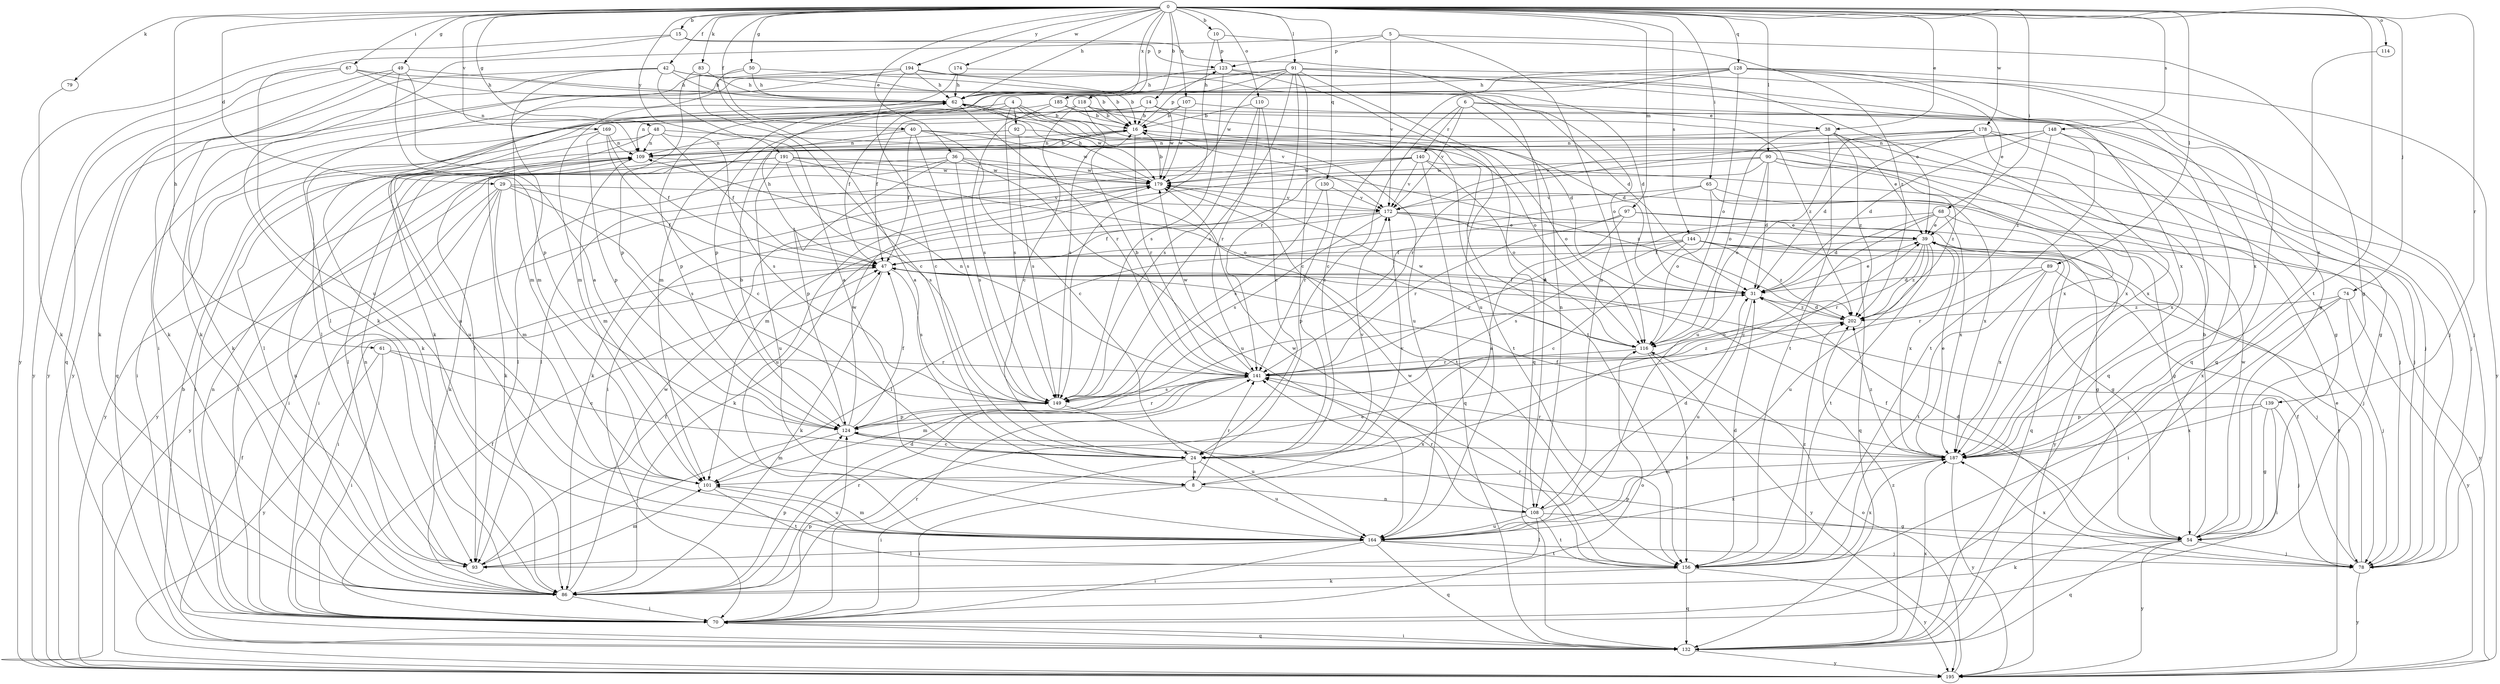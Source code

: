 strict digraph  {
0;
4;
5;
6;
8;
10;
14;
15;
16;
24;
29;
31;
36;
38;
39;
40;
42;
47;
48;
49;
50;
54;
61;
62;
65;
67;
68;
70;
74;
78;
79;
83;
86;
89;
90;
91;
92;
93;
97;
101;
107;
108;
109;
110;
114;
116;
118;
123;
124;
128;
130;
132;
139;
140;
141;
144;
148;
149;
156;
164;
169;
172;
174;
178;
179;
185;
187;
191;
194;
195;
202;
0 -> 10  [label=b];
0 -> 14  [label=b];
0 -> 15  [label=b];
0 -> 29  [label=d];
0 -> 36  [label=e];
0 -> 38  [label=e];
0 -> 40  [label=f];
0 -> 42  [label=f];
0 -> 48  [label=g];
0 -> 49  [label=g];
0 -> 50  [label=g];
0 -> 61  [label=h];
0 -> 62  [label=h];
0 -> 65  [label=i];
0 -> 67  [label=i];
0 -> 68  [label=i];
0 -> 74  [label=j];
0 -> 79  [label=k];
0 -> 83  [label=k];
0 -> 89  [label=l];
0 -> 90  [label=l];
0 -> 91  [label=l];
0 -> 97  [label=m];
0 -> 107  [label=n];
0 -> 110  [label=o];
0 -> 114  [label=o];
0 -> 118  [label=p];
0 -> 128  [label=q];
0 -> 130  [label=q];
0 -> 139  [label=r];
0 -> 144  [label=s];
0 -> 148  [label=s];
0 -> 156  [label=t];
0 -> 169  [label=v];
0 -> 174  [label=w];
0 -> 178  [label=w];
0 -> 185  [label=x];
0 -> 191  [label=y];
0 -> 194  [label=y];
4 -> 47  [label=f];
4 -> 86  [label=k];
4 -> 92  [label=l];
4 -> 116  [label=o];
4 -> 149  [label=s];
4 -> 156  [label=t];
4 -> 164  [label=u];
5 -> 54  [label=g];
5 -> 86  [label=k];
5 -> 108  [label=n];
5 -> 123  [label=p];
5 -> 172  [label=v];
6 -> 24  [label=c];
6 -> 38  [label=e];
6 -> 108  [label=n];
6 -> 132  [label=q];
6 -> 140  [label=r];
6 -> 172  [label=v];
8 -> 70  [label=i];
8 -> 108  [label=n];
8 -> 141  [label=r];
8 -> 172  [label=v];
10 -> 123  [label=p];
10 -> 149  [label=s];
10 -> 202  [label=z];
14 -> 16  [label=b];
14 -> 78  [label=j];
14 -> 93  [label=l];
14 -> 132  [label=q];
14 -> 179  [label=w];
15 -> 108  [label=n];
15 -> 123  [label=p];
15 -> 164  [label=u];
15 -> 195  [label=y];
16 -> 109  [label=n];
16 -> 116  [label=o];
16 -> 123  [label=p];
16 -> 141  [label=r];
24 -> 8  [label=a];
24 -> 70  [label=i];
24 -> 164  [label=u];
24 -> 172  [label=v];
29 -> 47  [label=f];
29 -> 70  [label=i];
29 -> 86  [label=k];
29 -> 101  [label=m];
29 -> 149  [label=s];
29 -> 172  [label=v];
29 -> 195  [label=y];
31 -> 39  [label=e];
31 -> 47  [label=f];
31 -> 164  [label=u];
31 -> 202  [label=z];
36 -> 93  [label=l];
36 -> 124  [label=p];
36 -> 149  [label=s];
36 -> 156  [label=t];
36 -> 164  [label=u];
36 -> 179  [label=w];
36 -> 195  [label=y];
38 -> 39  [label=e];
38 -> 109  [label=n];
38 -> 116  [label=o];
38 -> 156  [label=t];
38 -> 187  [label=x];
38 -> 202  [label=z];
39 -> 47  [label=f];
39 -> 54  [label=g];
39 -> 141  [label=r];
39 -> 156  [label=t];
39 -> 164  [label=u];
39 -> 187  [label=x];
39 -> 202  [label=z];
40 -> 24  [label=c];
40 -> 47  [label=f];
40 -> 78  [label=j];
40 -> 93  [label=l];
40 -> 109  [label=n];
40 -> 149  [label=s];
40 -> 179  [label=w];
42 -> 8  [label=a];
42 -> 16  [label=b];
42 -> 31  [label=d];
42 -> 62  [label=h];
42 -> 86  [label=k];
42 -> 101  [label=m];
42 -> 195  [label=y];
47 -> 31  [label=d];
47 -> 62  [label=h];
47 -> 70  [label=i];
47 -> 86  [label=k];
47 -> 149  [label=s];
48 -> 47  [label=f];
48 -> 93  [label=l];
48 -> 109  [label=n];
48 -> 149  [label=s];
48 -> 164  [label=u];
48 -> 187  [label=x];
49 -> 8  [label=a];
49 -> 62  [label=h];
49 -> 86  [label=k];
49 -> 124  [label=p];
49 -> 195  [label=y];
50 -> 8  [label=a];
50 -> 62  [label=h];
50 -> 86  [label=k];
50 -> 116  [label=o];
54 -> 16  [label=b];
54 -> 31  [label=d];
54 -> 47  [label=f];
54 -> 78  [label=j];
54 -> 86  [label=k];
54 -> 132  [label=q];
54 -> 179  [label=w];
54 -> 195  [label=y];
61 -> 24  [label=c];
61 -> 70  [label=i];
61 -> 141  [label=r];
61 -> 195  [label=y];
62 -> 16  [label=b];
62 -> 124  [label=p];
62 -> 141  [label=r];
62 -> 164  [label=u];
62 -> 172  [label=v];
62 -> 179  [label=w];
65 -> 47  [label=f];
65 -> 116  [label=o];
65 -> 172  [label=v];
65 -> 187  [label=x];
65 -> 195  [label=y];
67 -> 16  [label=b];
67 -> 62  [label=h];
67 -> 109  [label=n];
67 -> 132  [label=q];
67 -> 195  [label=y];
68 -> 24  [label=c];
68 -> 31  [label=d];
68 -> 39  [label=e];
68 -> 124  [label=p];
68 -> 132  [label=q];
68 -> 187  [label=x];
70 -> 47  [label=f];
70 -> 109  [label=n];
70 -> 116  [label=o];
70 -> 124  [label=p];
70 -> 132  [label=q];
70 -> 141  [label=r];
74 -> 70  [label=i];
74 -> 78  [label=j];
74 -> 187  [label=x];
74 -> 195  [label=y];
74 -> 202  [label=z];
78 -> 39  [label=e];
78 -> 47  [label=f];
78 -> 124  [label=p];
78 -> 187  [label=x];
78 -> 195  [label=y];
79 -> 86  [label=k];
83 -> 24  [label=c];
83 -> 62  [label=h];
83 -> 124  [label=p];
86 -> 31  [label=d];
86 -> 39  [label=e];
86 -> 70  [label=i];
86 -> 109  [label=n];
86 -> 124  [label=p];
86 -> 141  [label=r];
86 -> 179  [label=w];
89 -> 31  [label=d];
89 -> 78  [label=j];
89 -> 141  [label=r];
89 -> 156  [label=t];
89 -> 187  [label=x];
90 -> 31  [label=d];
90 -> 70  [label=i];
90 -> 78  [label=j];
90 -> 101  [label=m];
90 -> 116  [label=o];
90 -> 179  [label=w];
90 -> 187  [label=x];
90 -> 202  [label=z];
91 -> 24  [label=c];
91 -> 39  [label=e];
91 -> 54  [label=g];
91 -> 62  [label=h];
91 -> 93  [label=l];
91 -> 101  [label=m];
91 -> 132  [label=q];
91 -> 141  [label=r];
91 -> 149  [label=s];
91 -> 179  [label=w];
92 -> 109  [label=n];
92 -> 149  [label=s];
92 -> 156  [label=t];
93 -> 47  [label=f];
93 -> 101  [label=m];
93 -> 109  [label=n];
97 -> 8  [label=a];
97 -> 39  [label=e];
97 -> 54  [label=g];
97 -> 93  [label=l];
97 -> 141  [label=r];
101 -> 156  [label=t];
101 -> 164  [label=u];
107 -> 16  [label=b];
107 -> 78  [label=j];
107 -> 86  [label=k];
107 -> 179  [label=w];
108 -> 31  [label=d];
108 -> 54  [label=g];
108 -> 93  [label=l];
108 -> 141  [label=r];
108 -> 156  [label=t];
108 -> 164  [label=u];
108 -> 179  [label=w];
109 -> 16  [label=b];
109 -> 70  [label=i];
109 -> 93  [label=l];
109 -> 101  [label=m];
109 -> 179  [label=w];
110 -> 16  [label=b];
110 -> 24  [label=c];
110 -> 141  [label=r];
110 -> 149  [label=s];
114 -> 187  [label=x];
116 -> 141  [label=r];
116 -> 156  [label=t];
116 -> 179  [label=w];
116 -> 195  [label=y];
118 -> 16  [label=b];
118 -> 24  [label=c];
118 -> 31  [label=d];
118 -> 47  [label=f];
118 -> 149  [label=s];
118 -> 202  [label=z];
123 -> 62  [label=h];
123 -> 132  [label=q];
123 -> 149  [label=s];
123 -> 164  [label=u];
124 -> 16  [label=b];
124 -> 24  [label=c];
124 -> 47  [label=f];
124 -> 101  [label=m];
124 -> 141  [label=r];
124 -> 179  [label=w];
124 -> 187  [label=x];
128 -> 24  [label=c];
128 -> 39  [label=e];
128 -> 62  [label=h];
128 -> 86  [label=k];
128 -> 116  [label=o];
128 -> 124  [label=p];
128 -> 132  [label=q];
128 -> 187  [label=x];
128 -> 195  [label=y];
130 -> 141  [label=r];
130 -> 149  [label=s];
130 -> 172  [label=v];
132 -> 16  [label=b];
132 -> 47  [label=f];
132 -> 70  [label=i];
132 -> 187  [label=x];
132 -> 195  [label=y];
132 -> 202  [label=z];
139 -> 54  [label=g];
139 -> 70  [label=i];
139 -> 78  [label=j];
139 -> 124  [label=p];
139 -> 187  [label=x];
140 -> 78  [label=j];
140 -> 86  [label=k];
140 -> 93  [label=l];
140 -> 116  [label=o];
140 -> 132  [label=q];
140 -> 172  [label=v];
140 -> 179  [label=w];
141 -> 16  [label=b];
141 -> 101  [label=m];
141 -> 109  [label=n];
141 -> 149  [label=s];
141 -> 179  [label=w];
141 -> 202  [label=z];
144 -> 24  [label=c];
144 -> 47  [label=f];
144 -> 54  [label=g];
144 -> 78  [label=j];
144 -> 141  [label=r];
144 -> 149  [label=s];
144 -> 195  [label=y];
144 -> 202  [label=z];
148 -> 31  [label=d];
148 -> 54  [label=g];
148 -> 109  [label=n];
148 -> 156  [label=t];
148 -> 172  [label=v];
148 -> 202  [label=z];
149 -> 124  [label=p];
149 -> 164  [label=u];
156 -> 31  [label=d];
156 -> 86  [label=k];
156 -> 132  [label=q];
156 -> 141  [label=r];
156 -> 179  [label=w];
156 -> 187  [label=x];
156 -> 195  [label=y];
156 -> 202  [label=z];
164 -> 70  [label=i];
164 -> 78  [label=j];
164 -> 93  [label=l];
164 -> 101  [label=m];
164 -> 132  [label=q];
164 -> 156  [label=t];
164 -> 187  [label=x];
169 -> 24  [label=c];
169 -> 47  [label=f];
169 -> 70  [label=i];
169 -> 109  [label=n];
169 -> 124  [label=p];
172 -> 39  [label=e];
172 -> 47  [label=f];
172 -> 86  [label=k];
172 -> 132  [label=q];
172 -> 149  [label=s];
172 -> 195  [label=y];
174 -> 62  [label=h];
174 -> 101  [label=m];
174 -> 187  [label=x];
178 -> 31  [label=d];
178 -> 54  [label=g];
178 -> 78  [label=j];
178 -> 109  [label=n];
178 -> 141  [label=r];
178 -> 164  [label=u];
178 -> 187  [label=x];
179 -> 16  [label=b];
179 -> 62  [label=h];
179 -> 70  [label=i];
179 -> 164  [label=u];
179 -> 172  [label=v];
185 -> 16  [label=b];
185 -> 31  [label=d];
185 -> 109  [label=n];
185 -> 149  [label=s];
187 -> 39  [label=e];
187 -> 47  [label=f];
187 -> 101  [label=m];
187 -> 141  [label=r];
187 -> 195  [label=y];
187 -> 202  [label=z];
191 -> 70  [label=i];
191 -> 86  [label=k];
191 -> 116  [label=o];
191 -> 149  [label=s];
191 -> 164  [label=u];
191 -> 179  [label=w];
191 -> 195  [label=y];
191 -> 202  [label=z];
194 -> 16  [label=b];
194 -> 24  [label=c];
194 -> 31  [label=d];
194 -> 62  [label=h];
194 -> 70  [label=i];
194 -> 101  [label=m];
195 -> 116  [label=o];
202 -> 31  [label=d];
202 -> 116  [label=o];
}
